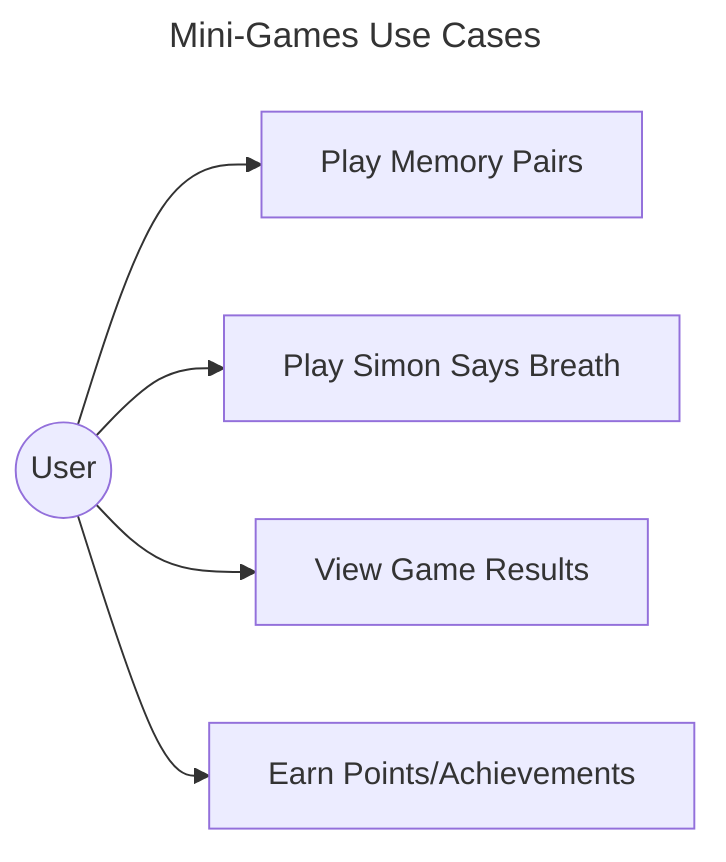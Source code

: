 ---
title: Mini-Games Use Cases
---
flowchart LR
    User((User))
    User --> PlayMemoryPairs[Play Memory Pairs]
    User --> PlaySimonSaysBreath[Play Simon Says Breath]
    User --> ViewResults[View Game Results]
    User --> EarnPoints[Earn Points/Achievements]